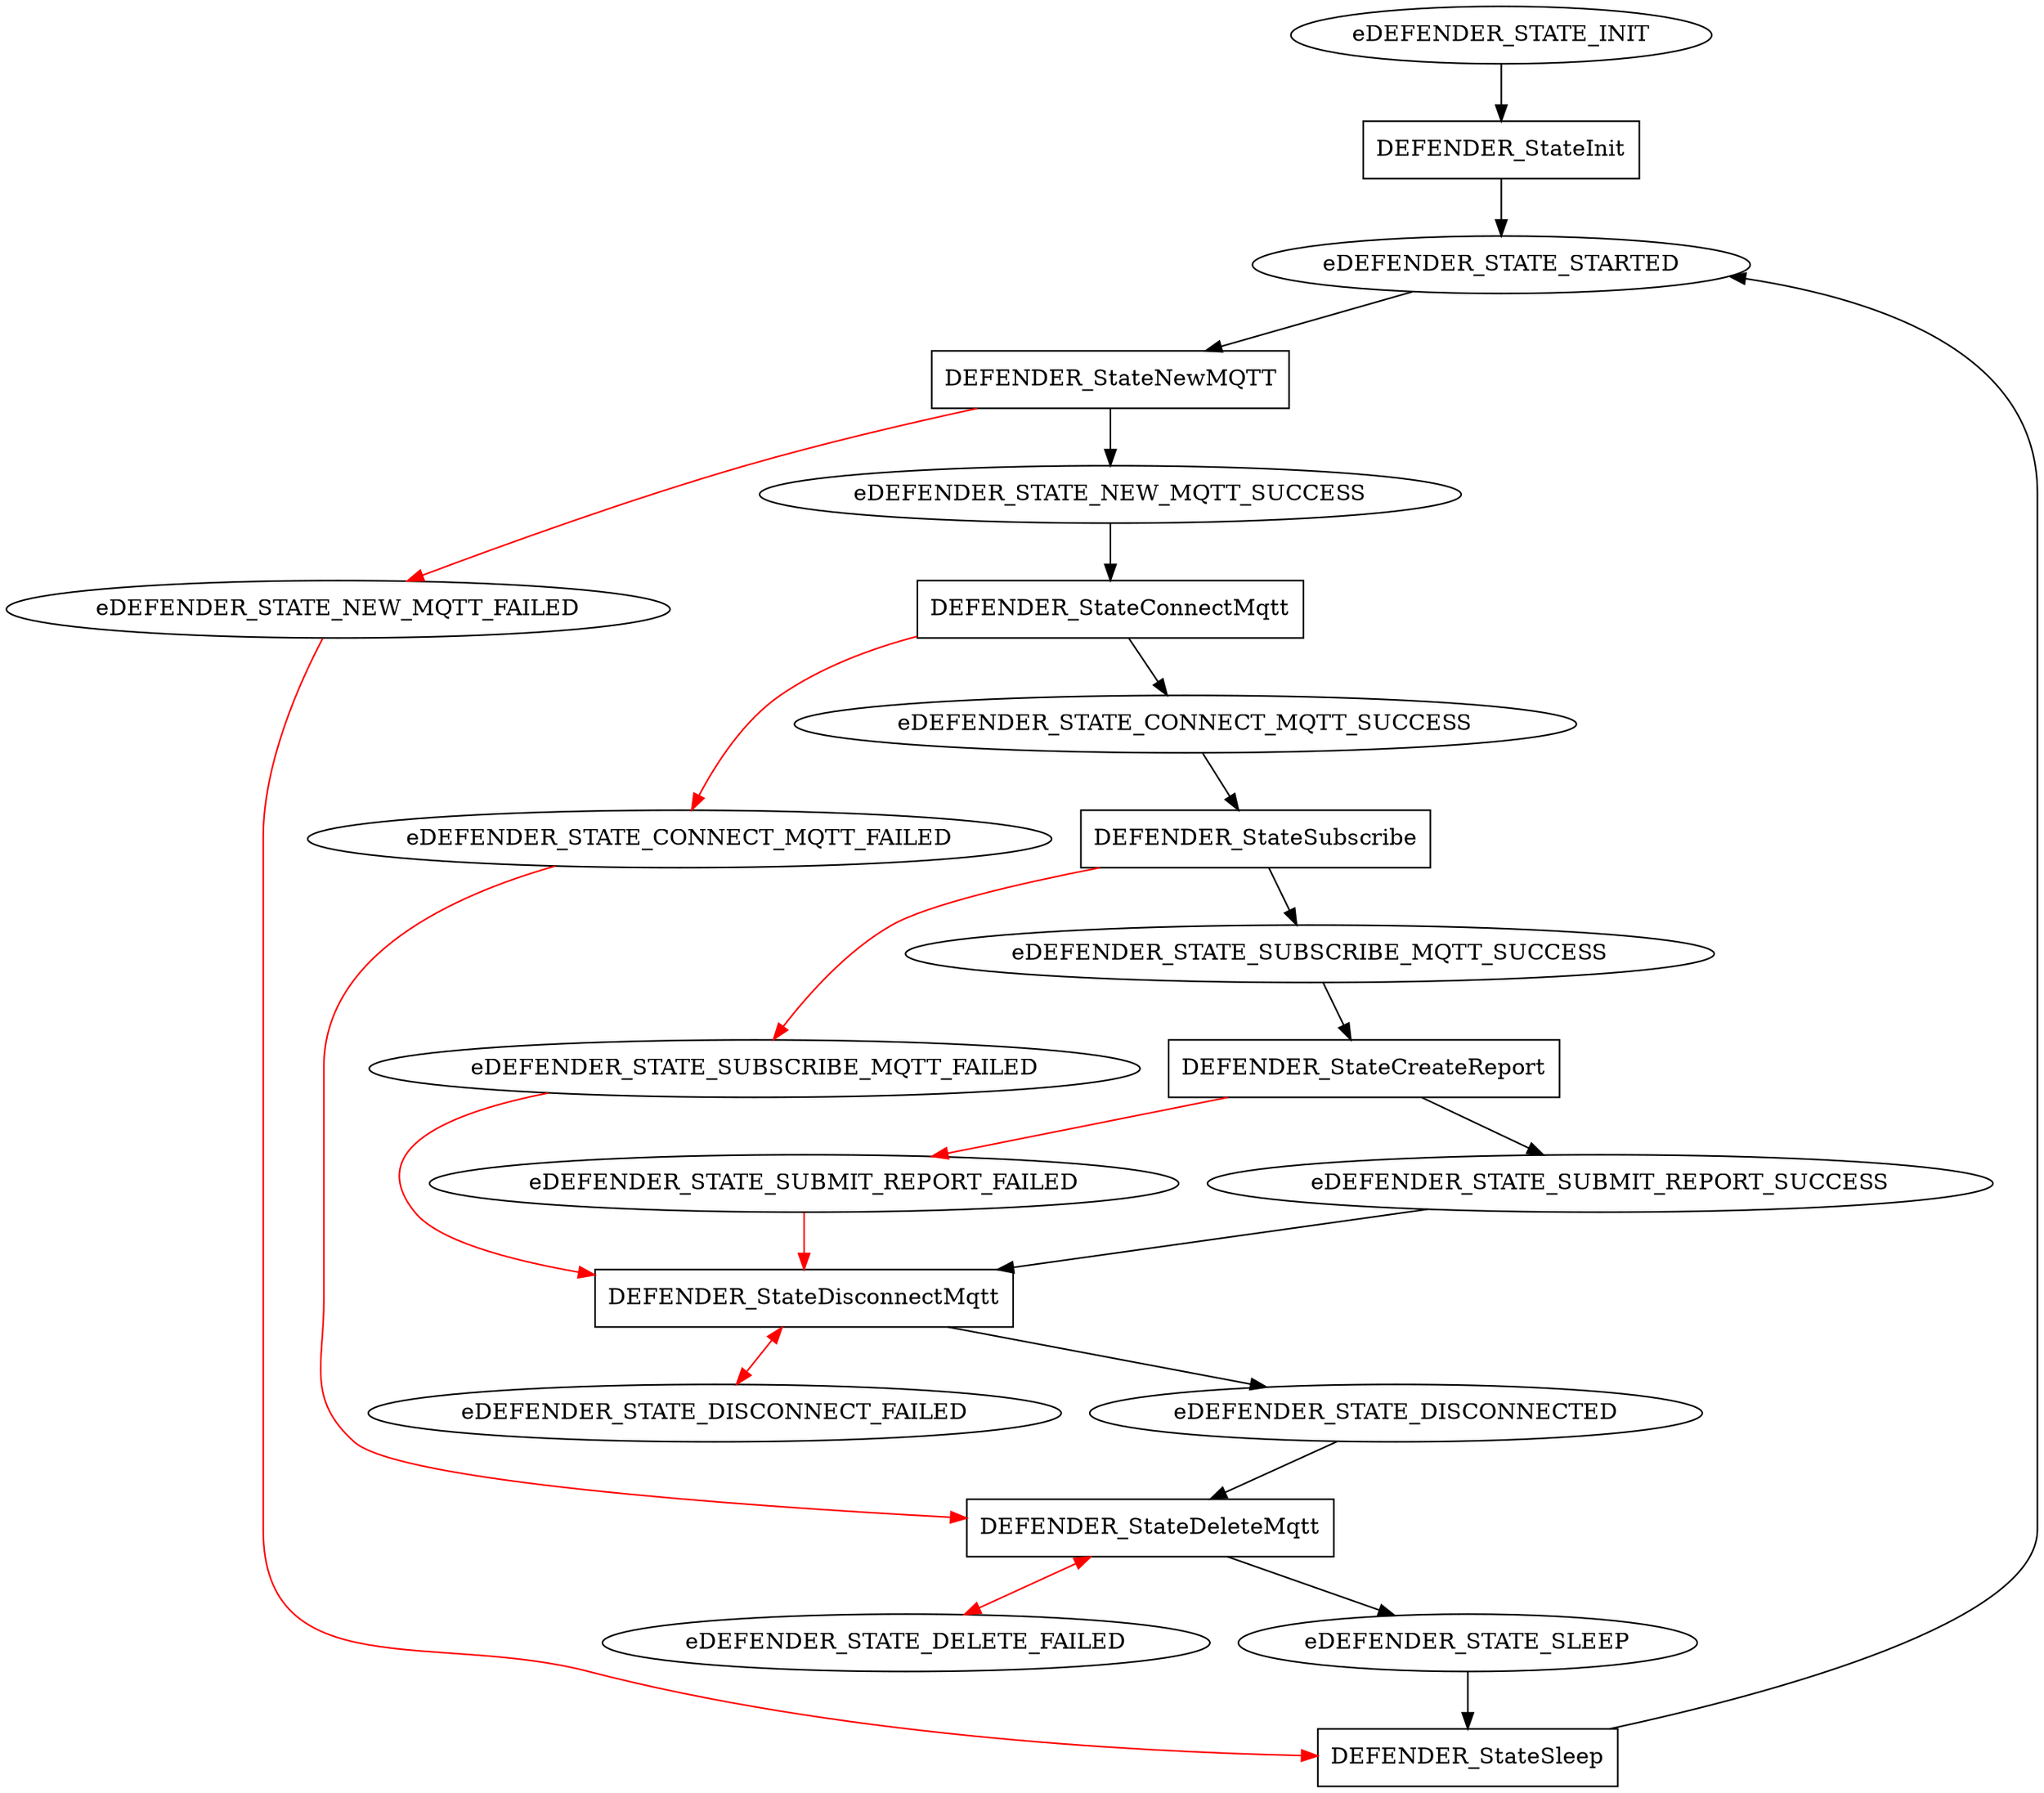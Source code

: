 digraph G {
        concentrate = true;
        overlap     = false;
        splines     = true;
            eDEFENDER_STATE_INIT                   -> {DEFENDER_StateInit [shape=rectangle]}
    eDEFENDER_STATE_STARTED                -> {DEFENDER_StateNewMQTT [shape=rectangle]}
    eDEFENDER_STATE_NEW_MQTT_FAILED        -> {DEFENDER_StateSleep [shape=rectangle]}
[color=red]    eDEFENDER_STATE_NEW_MQTT_SUCCESS       -> {DEFENDER_StateConnectMqtt [shape=rectangle]}
    eDEFENDER_STATE_CONNECT_MQTT_FAILED    -> {DEFENDER_StateDeleteMqtt [shape=rectangle]}
[color=red]    eDEFENDER_STATE_CONNECT_MQTT_SUCCESS   -> {DEFENDER_StateSubscribe [shape=rectangle]}
    eDEFENDER_STATE_SUBSCRIBE_MQTT_FAILED  -> {DEFENDER_StateDisconnectMqtt [shape=rectangle]}
[color=red]    eDEFENDER_STATE_SUBSCRIBE_MQTT_SUCCESS -> {DEFENDER_StateCreateReport [shape=rectangle]}
    eDEFENDER_STATE_SUBMIT_REPORT_FAILED   -> {DEFENDER_StateDisconnectMqtt [shape=rectangle]}
[color=red]    eDEFENDER_STATE_SUBMIT_REPORT_SUCCESS  -> {DEFENDER_StateDisconnectMqtt [shape=rectangle]}
    eDEFENDER_STATE_DISCONNECT_FAILED      -> {DEFENDER_StateDisconnectMqtt [shape=rectangle]}
[color=red]    eDEFENDER_STATE_DISCONNECTED           -> {DEFENDER_StateDeleteMqtt [shape=rectangle]}
    eDEFENDER_STATE_DELETE_FAILED          -> {DEFENDER_StateDeleteMqtt [shape=rectangle]}
[color=red]    eDEFENDER_STATE_SLEEP                  -> {DEFENDER_StateSleep [shape=rectangle]}
DEFENDER_StateInit -> eDEFENDER_STATE_STARTED
DEFENDER_StateNewMQTT -> eDEFENDER_STATE_NEW_MQTT_FAILED[color=red]
DEFENDER_StateNewMQTT -> eDEFENDER_STATE_NEW_MQTT_SUCCESS
DEFENDER_StateConnectMqtt -> eDEFENDER_STATE_CONNECT_MQTT_FAILED[color=red]
DEFENDER_StateConnectMqtt -> eDEFENDER_STATE_CONNECT_MQTT_SUCCESS
DEFENDER_StateSubscribe -> eDEFENDER_STATE_SUBSCRIBE_MQTT_FAILED[color=red]
DEFENDER_StateSubscribe -> eDEFENDER_STATE_SUBSCRIBE_MQTT_SUCCESS
DEFENDER_StateCreateReport -> eDEFENDER_STATE_SUBMIT_REPORT_FAILED[color=red]
DEFENDER_StateCreateReport -> eDEFENDER_STATE_SUBMIT_REPORT_FAILED[color=red]
DEFENDER_StateCreateReport -> eDEFENDER_STATE_SUBMIT_REPORT_SUCCESS
DEFENDER_StateDisconnectMqtt -> eDEFENDER_STATE_DISCONNECT_FAILED[color=red]
DEFENDER_StateDisconnectMqtt -> eDEFENDER_STATE_DISCONNECTED
DEFENDER_StateDeleteMqtt -> eDEFENDER_STATE_DELETE_FAILED[color=red]
DEFENDER_StateDeleteMqtt -> eDEFENDER_STATE_SLEEP
DEFENDER_StateSleep -> eDEFENDER_STATE_STARTED

}


